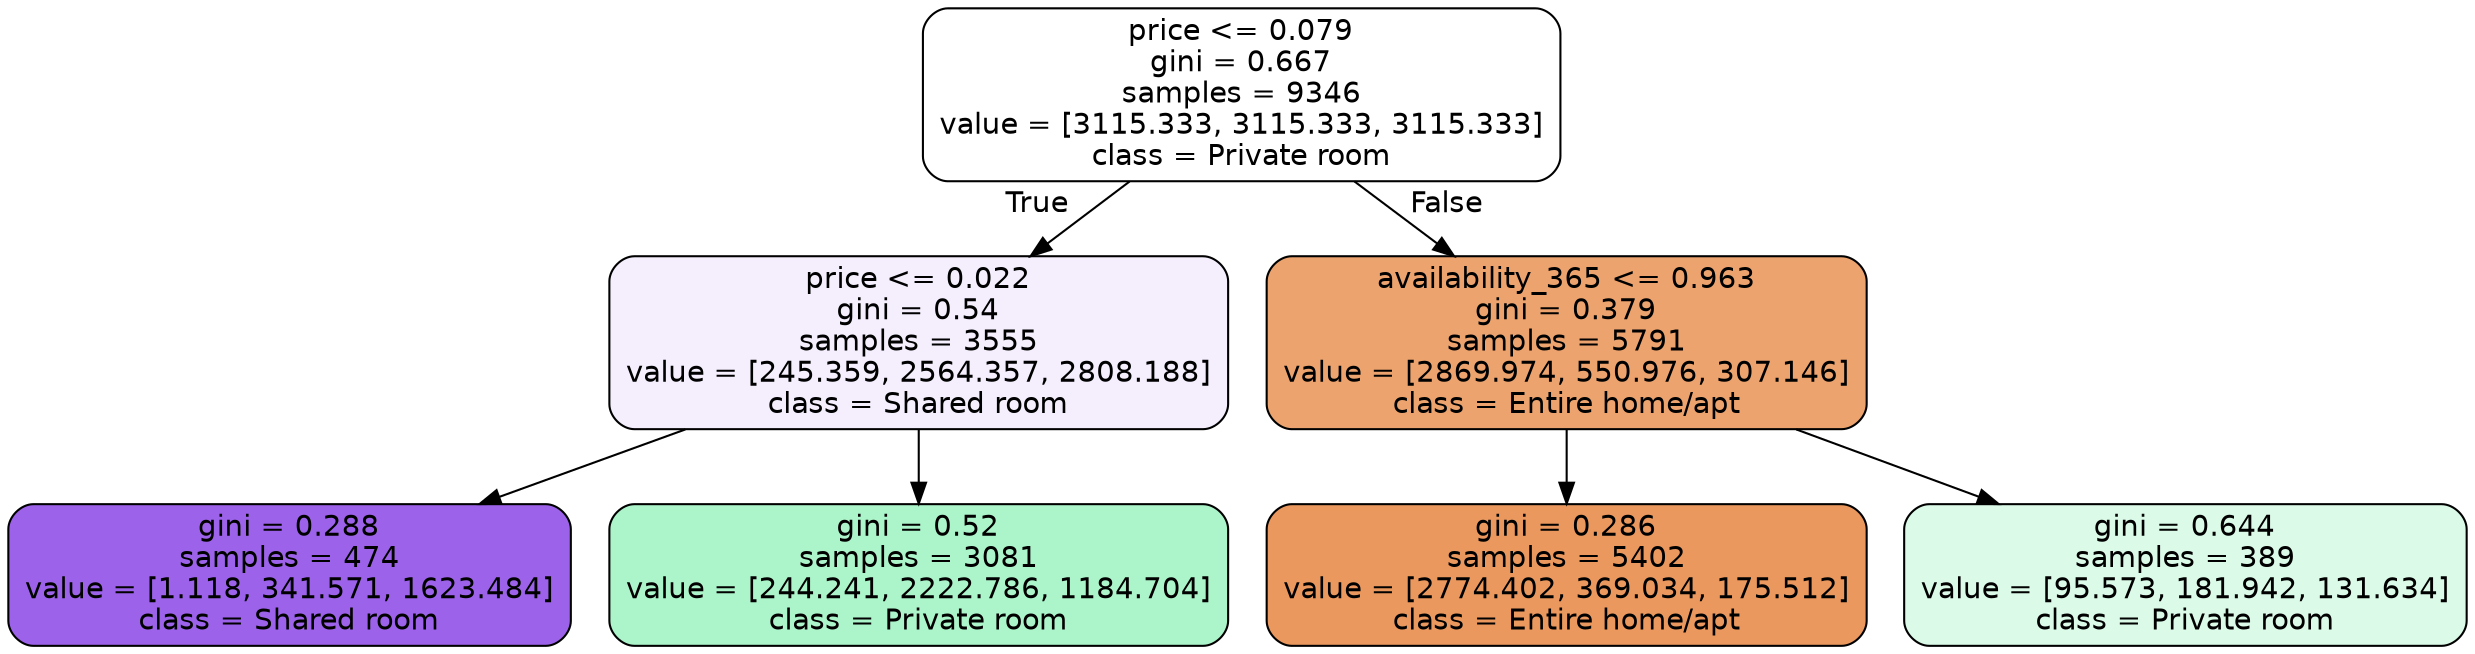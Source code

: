 digraph Tree {
node [shape=box, style="filled, rounded", color="black", fontname=helvetica] ;
edge [fontname=helvetica] ;
0 [label="price <= 0.079\ngini = 0.667\nsamples = 9346\nvalue = [3115.333, 3115.333, 3115.333]\nclass = Private room", fillcolor="#ffffff"] ;
1 [label="price <= 0.022\ngini = 0.54\nsamples = 3555\nvalue = [245.359, 2564.357, 2808.188]\nclass = Shared room", fillcolor="#f5effd"] ;
0 -> 1 [labeldistance=2.5, labelangle=45, headlabel="True"] ;
3 [label="gini = 0.288\nsamples = 474\nvalue = [1.118, 341.571, 1623.484]\nclass = Shared room", fillcolor="#9c63ea"] ;
1 -> 3 ;
4 [label="gini = 0.52\nsamples = 3081\nvalue = [244.241, 2222.786, 1184.704]\nclass = Private room", fillcolor="#acf4ca"] ;
1 -> 4 ;
2 [label="availability_365 <= 0.963\ngini = 0.379\nsamples = 5791\nvalue = [2869.974, 550.976, 307.146]\nclass = Entire home/apt", fillcolor="#eca36e"] ;
0 -> 2 [labeldistance=2.5, labelangle=-45, headlabel="False"] ;
5 [label="gini = 0.286\nsamples = 5402\nvalue = [2774.402, 369.034, 175.512]\nclass = Entire home/apt", fillcolor="#ea985e"] ;
2 -> 5 ;
6 [label="gini = 0.644\nsamples = 389\nvalue = [95.573, 181.942, 131.634]\nclass = Private room", fillcolor="#dbfae8"] ;
2 -> 6 ;
}